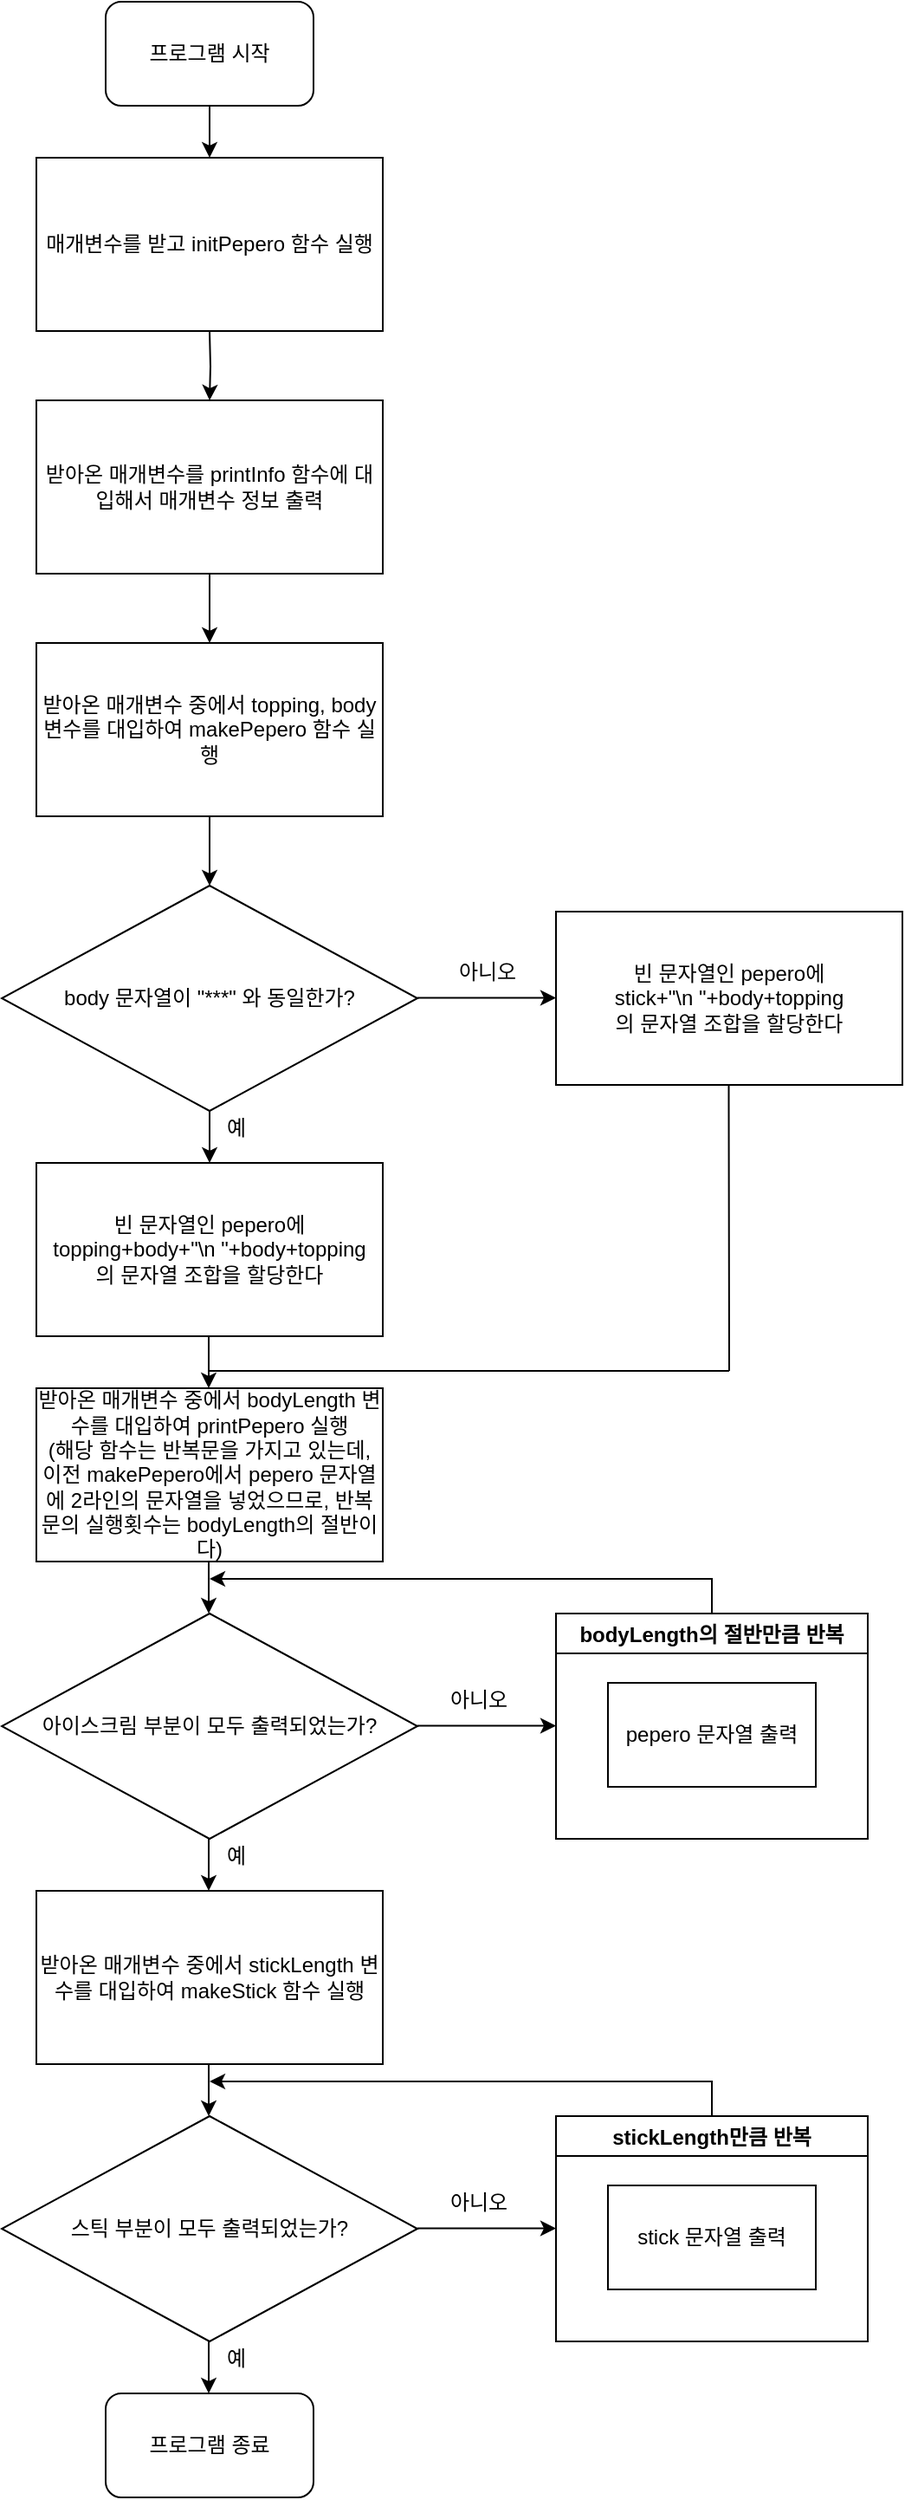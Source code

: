 <mxfile version="16.0.0" type="device"><diagram id="z2yUcg_4t-oVnY8_ul1A" name="Page-1"><mxGraphModel dx="731" dy="1065" grid="1" gridSize="10" guides="1" tooltips="1" connect="1" arrows="1" fold="1" page="1" pageScale="1" pageWidth="1100" pageHeight="1700" math="0" shadow="0"><root><mxCell id="0"/><mxCell id="1" parent="0"/><mxCell id="dXYvSKN5BAJkaay3uk1E-1" value="프로그램 시작" style="rounded=1;whiteSpace=wrap;html=1;" parent="1" vertex="1"><mxGeometry x="300" y="10" width="120" height="60" as="geometry"/></mxCell><mxCell id="dXYvSKN5BAJkaay3uk1E-4" value="" style="endArrow=classic;html=1;rounded=0;exitX=0.5;exitY=1;exitDx=0;exitDy=0;entryX=0.5;entryY=0;entryDx=0;entryDy=0;" parent="1" target="P6IP4-HR-vl_W2g4m9zA-12" edge="1"><mxGeometry width="50" height="50" relative="1" as="geometry"><mxPoint x="360" y="340" as="sourcePoint"/><mxPoint x="360" y="383" as="targetPoint"/></mxGeometry></mxCell><mxCell id="dXYvSKN5BAJkaay3uk1E-11" style="edgeStyle=orthogonalEdgeStyle;rounded=0;orthogonalLoop=1;jettySize=auto;html=1;strokeColor=default;" parent="1" source="dXYvSKN5BAJkaay3uk1E-10" edge="1"><mxGeometry relative="1" as="geometry"><mxPoint x="360" y="680" as="targetPoint"/></mxGeometry></mxCell><mxCell id="dXYvSKN5BAJkaay3uk1E-10" value="body 문자열이 &quot;***&quot; 와 동일한가?" style="rhombus;whiteSpace=wrap;html=1;" parent="1" vertex="1"><mxGeometry x="240" y="520" width="240" height="130" as="geometry"/></mxCell><mxCell id="dXYvSKN5BAJkaay3uk1E-13" value="예" style="text;html=1;align=center;verticalAlign=middle;resizable=0;points=[];autosize=1;strokeColor=none;fillColor=none;" parent="1" vertex="1"><mxGeometry x="360" y="650" width="30" height="20" as="geometry"/></mxCell><mxCell id="dXYvSKN5BAJkaay3uk1E-14" value="" style="endArrow=classic;html=1;rounded=0;strokeColor=default;exitX=1;exitY=0.5;exitDx=0;exitDy=0;" parent="1" edge="1"><mxGeometry width="50" height="50" relative="1" as="geometry"><mxPoint x="480" y="584.75" as="sourcePoint"/><mxPoint x="560" y="584.75" as="targetPoint"/><Array as="points"><mxPoint x="550" y="584.75"/></Array></mxGeometry></mxCell><mxCell id="dXYvSKN5BAJkaay3uk1E-15" value="아니오" style="text;html=1;align=center;verticalAlign=middle;resizable=0;points=[];autosize=1;strokeColor=none;fillColor=none;" parent="1" vertex="1"><mxGeometry x="495" y="560" width="50" height="20" as="geometry"/></mxCell><mxCell id="dXYvSKN5BAJkaay3uk1E-16" value="프로그램 종료" style="rounded=1;whiteSpace=wrap;html=1;" parent="1" vertex="1"><mxGeometry x="300" y="1390" width="120" height="60" as="geometry"/></mxCell><mxCell id="dXYvSKN5BAJkaay3uk1E-22" value="" style="endArrow=none;html=1;rounded=0;strokeColor=default;" parent="1" edge="1"><mxGeometry width="50" height="50" relative="1" as="geometry"><mxPoint x="620" y="170" as="sourcePoint"/><mxPoint x="620" y="170" as="targetPoint"/></mxGeometry></mxCell><mxCell id="P6IP4-HR-vl_W2g4m9zA-1" value="매개변수를 받고 initPepero 함수 실행&lt;br&gt;" style="rounded=0;whiteSpace=wrap;html=1;" vertex="1" parent="1"><mxGeometry x="260" y="100" width="200" height="100" as="geometry"/></mxCell><mxCell id="P6IP4-HR-vl_W2g4m9zA-4" style="edgeStyle=orthogonalEdgeStyle;rounded=0;orthogonalLoop=1;jettySize=auto;html=1;exitX=0.5;exitY=1;exitDx=0;exitDy=0;" edge="1" parent="1"><mxGeometry relative="1" as="geometry"><mxPoint x="360" y="340" as="sourcePoint"/><mxPoint x="360" y="340" as="targetPoint"/></mxGeometry></mxCell><mxCell id="P6IP4-HR-vl_W2g4m9zA-6" value="받아온 매개변수를 printInfo 함수에 대입해서 매개변수 정보 출력" style="rounded=0;whiteSpace=wrap;html=1;" vertex="1" parent="1"><mxGeometry x="260" y="240" width="200" height="100" as="geometry"/></mxCell><mxCell id="P6IP4-HR-vl_W2g4m9zA-8" style="edgeStyle=orthogonalEdgeStyle;rounded=0;orthogonalLoop=1;jettySize=auto;html=1;strokeColor=default;" edge="1" parent="1"><mxGeometry relative="1" as="geometry"><mxPoint x="360" y="100" as="targetPoint"/><mxPoint x="360" y="70" as="sourcePoint"/><Array as="points"><mxPoint x="360" y="80"/><mxPoint x="360" y="80"/></Array></mxGeometry></mxCell><mxCell id="P6IP4-HR-vl_W2g4m9zA-10" style="edgeStyle=orthogonalEdgeStyle;rounded=0;orthogonalLoop=1;jettySize=auto;html=1;strokeColor=default;" edge="1" parent="1"><mxGeometry relative="1" as="geometry"><mxPoint x="360" y="240" as="targetPoint"/><mxPoint x="360" y="200" as="sourcePoint"/><Array as="points"/></mxGeometry></mxCell><mxCell id="P6IP4-HR-vl_W2g4m9zA-12" value="받아온 매개변수 중에서 topping, body 변수를 대입하여 makePepero 함수 실행" style="rounded=0;whiteSpace=wrap;html=1;" vertex="1" parent="1"><mxGeometry x="260" y="380" width="200" height="100" as="geometry"/></mxCell><mxCell id="P6IP4-HR-vl_W2g4m9zA-13" value="" style="endArrow=classic;html=1;rounded=0;exitX=0.5;exitY=1;exitDx=0;exitDy=0;entryX=0.5;entryY=0;entryDx=0;entryDy=0;" edge="1" parent="1"><mxGeometry width="50" height="50" relative="1" as="geometry"><mxPoint x="360" y="480" as="sourcePoint"/><mxPoint x="360" y="520" as="targetPoint"/></mxGeometry></mxCell><mxCell id="P6IP4-HR-vl_W2g4m9zA-14" value="빈 문자열인 pepero에&lt;br&gt;topping+body+&quot;\n &quot;+body+topping&lt;br&gt;의 문자열 조합을 할당한다" style="rounded=0;whiteSpace=wrap;html=1;" vertex="1" parent="1"><mxGeometry x="260" y="680" width="200" height="100" as="geometry"/></mxCell><mxCell id="P6IP4-HR-vl_W2g4m9zA-15" value="빈 문자열인 pepero에&lt;br&gt;stick+&quot;\n &quot;+body+topping&lt;br&gt;의 문자열 조합을 할당한다" style="rounded=0;whiteSpace=wrap;html=1;" vertex="1" parent="1"><mxGeometry x="560" y="535" width="200" height="100" as="geometry"/></mxCell><mxCell id="P6IP4-HR-vl_W2g4m9zA-16" style="endArrow=none;html=1;rounded=0;" edge="1" parent="1"><mxGeometry relative="1" as="geometry"><mxPoint x="660" y="800" as="targetPoint"/><mxPoint x="659.75" y="635" as="sourcePoint"/><Array as="points"><mxPoint x="659.75" y="645"/><mxPoint x="659.75" y="645"/></Array></mxGeometry></mxCell><mxCell id="P6IP4-HR-vl_W2g4m9zA-18" style="edgeStyle=orthogonalEdgeStyle;rounded=0;orthogonalLoop=1;jettySize=auto;html=1;strokeColor=default;" edge="1" parent="1"><mxGeometry relative="1" as="geometry"><mxPoint x="359.5" y="810" as="targetPoint"/><mxPoint x="359.5" y="780" as="sourcePoint"/></mxGeometry></mxCell><mxCell id="P6IP4-HR-vl_W2g4m9zA-21" value="" style="endArrow=none;html=1;rounded=0;" edge="1" parent="1"><mxGeometry width="50" height="50" relative="1" as="geometry"><mxPoint x="360" y="800" as="sourcePoint"/><mxPoint x="660" y="800" as="targetPoint"/></mxGeometry></mxCell><mxCell id="P6IP4-HR-vl_W2g4m9zA-22" value="받아온 매개변수 중에서 bodyLength 변수를 대입하여 printPepero 실행&lt;br&gt;(해당 함수는 반복문을 가지고 있는데, 이전 makePepero에서 pepero 문자열에 2라인의 문자열을 넣었으므로, 반복문의 실행횟수는 bodyLength의 절반이다)" style="rounded=0;whiteSpace=wrap;html=1;" vertex="1" parent="1"><mxGeometry x="260" y="810" width="200" height="100" as="geometry"/></mxCell><mxCell id="P6IP4-HR-vl_W2g4m9zA-23" style="edgeStyle=orthogonalEdgeStyle;rounded=0;orthogonalLoop=1;jettySize=auto;html=1;strokeColor=default;" edge="1" parent="1"><mxGeometry relative="1" as="geometry"><mxPoint x="359.5" y="940" as="targetPoint"/><mxPoint x="359.5" y="910" as="sourcePoint"/></mxGeometry></mxCell><mxCell id="P6IP4-HR-vl_W2g4m9zA-24" value="아이스크림 부분이 모두 출력되었는가?" style="rhombus;whiteSpace=wrap;html=1;" vertex="1" parent="1"><mxGeometry x="240" y="940" width="240" height="130" as="geometry"/></mxCell><mxCell id="P6IP4-HR-vl_W2g4m9zA-25" style="edgeStyle=orthogonalEdgeStyle;rounded=0;orthogonalLoop=1;jettySize=auto;html=1;strokeColor=default;" edge="1" parent="1"><mxGeometry relative="1" as="geometry"><mxPoint x="359.5" y="1100" as="targetPoint"/><mxPoint x="359.5" y="1070" as="sourcePoint"/></mxGeometry></mxCell><mxCell id="P6IP4-HR-vl_W2g4m9zA-26" value="예" style="text;html=1;align=center;verticalAlign=middle;resizable=0;points=[];autosize=1;strokeColor=none;fillColor=none;" vertex="1" parent="1"><mxGeometry x="360" y="1070" width="30" height="20" as="geometry"/></mxCell><mxCell id="P6IP4-HR-vl_W2g4m9zA-27" value="" style="endArrow=classic;html=1;rounded=0;strokeColor=default;exitX=1;exitY=0.5;exitDx=0;exitDy=0;" edge="1" parent="1"><mxGeometry width="50" height="50" relative="1" as="geometry"><mxPoint x="480" y="1004.75" as="sourcePoint"/><mxPoint x="560" y="1004.75" as="targetPoint"/><Array as="points"><mxPoint x="550" y="1004.75"/></Array></mxGeometry></mxCell><mxCell id="P6IP4-HR-vl_W2g4m9zA-28" value="아니오" style="text;html=1;align=center;verticalAlign=middle;resizable=0;points=[];autosize=1;strokeColor=none;fillColor=none;" vertex="1" parent="1"><mxGeometry x="490" y="980" width="50" height="20" as="geometry"/></mxCell><mxCell id="P6IP4-HR-vl_W2g4m9zA-29" value="stickLength만큼 반복" style="swimlane;" vertex="1" parent="1"><mxGeometry x="560" y="1230" width="180" height="130" as="geometry"/></mxCell><mxCell id="P6IP4-HR-vl_W2g4m9zA-30" value="stick 문자열 출력" style="rounded=0;whiteSpace=wrap;html=1;" vertex="1" parent="P6IP4-HR-vl_W2g4m9zA-29"><mxGeometry x="30" y="40" width="120" height="60" as="geometry"/></mxCell><mxCell id="P6IP4-HR-vl_W2g4m9zA-31" value="받아온 매개변수 중에서 stickLength 변수를 대입하여 makeStick 함수 실행" style="rounded=0;whiteSpace=wrap;html=1;" vertex="1" parent="1"><mxGeometry x="260" y="1100" width="200" height="100" as="geometry"/></mxCell><mxCell id="P6IP4-HR-vl_W2g4m9zA-32" style="edgeStyle=orthogonalEdgeStyle;rounded=0;orthogonalLoop=1;jettySize=auto;html=1;strokeColor=default;" edge="1" parent="1"><mxGeometry relative="1" as="geometry"><mxPoint x="359.5" y="1230" as="targetPoint"/><mxPoint x="359.5" y="1200" as="sourcePoint"/></mxGeometry></mxCell><mxCell id="P6IP4-HR-vl_W2g4m9zA-33" value="스틱 부분이 모두 출력되었는가?" style="rhombus;whiteSpace=wrap;html=1;" vertex="1" parent="1"><mxGeometry x="240" y="1230" width="240" height="130" as="geometry"/></mxCell><mxCell id="P6IP4-HR-vl_W2g4m9zA-34" value="예" style="text;html=1;align=center;verticalAlign=middle;resizable=0;points=[];autosize=1;strokeColor=none;fillColor=none;" vertex="1" parent="1"><mxGeometry x="360" y="1360" width="30" height="20" as="geometry"/></mxCell><mxCell id="P6IP4-HR-vl_W2g4m9zA-35" style="edgeStyle=orthogonalEdgeStyle;rounded=0;orthogonalLoop=1;jettySize=auto;html=1;strokeColor=default;" edge="1" parent="1"><mxGeometry relative="1" as="geometry"><mxPoint x="359.5" y="1390" as="targetPoint"/><mxPoint x="359.5" y="1360" as="sourcePoint"/></mxGeometry></mxCell><mxCell id="P6IP4-HR-vl_W2g4m9zA-36" value="" style="endArrow=classic;html=1;rounded=0;strokeColor=default;exitX=1;exitY=0.5;exitDx=0;exitDy=0;" edge="1" parent="1"><mxGeometry width="50" height="50" relative="1" as="geometry"><mxPoint x="480" y="1294.75" as="sourcePoint"/><mxPoint x="560" y="1294.75" as="targetPoint"/><Array as="points"><mxPoint x="550" y="1294.75"/></Array></mxGeometry></mxCell><mxCell id="P6IP4-HR-vl_W2g4m9zA-37" value="아니오" style="text;html=1;align=center;verticalAlign=middle;resizable=0;points=[];autosize=1;strokeColor=none;fillColor=none;" vertex="1" parent="1"><mxGeometry x="490" y="1270" width="50" height="20" as="geometry"/></mxCell><mxCell id="P6IP4-HR-vl_W2g4m9zA-47" value="bodyLength의 절반만큼 반복" style="swimlane;" vertex="1" parent="1"><mxGeometry x="560" y="940" width="180" height="130" as="geometry"/></mxCell><mxCell id="P6IP4-HR-vl_W2g4m9zA-48" value="pepero 문자열 출력" style="rounded=0;whiteSpace=wrap;html=1;" vertex="1" parent="P6IP4-HR-vl_W2g4m9zA-47"><mxGeometry x="30" y="40" width="120" height="60" as="geometry"/></mxCell><mxCell id="P6IP4-HR-vl_W2g4m9zA-49" value="" style="endArrow=classic;html=1;rounded=0;exitX=0.5;exitY=0;exitDx=0;exitDy=0;" edge="1" parent="1" source="P6IP4-HR-vl_W2g4m9zA-47"><mxGeometry width="50" height="50" relative="1" as="geometry"><mxPoint x="620" y="940" as="sourcePoint"/><mxPoint x="360" y="920" as="targetPoint"/><Array as="points"><mxPoint x="650" y="920"/></Array></mxGeometry></mxCell><mxCell id="P6IP4-HR-vl_W2g4m9zA-50" value="" style="endArrow=classic;html=1;rounded=0;exitX=0.5;exitY=0;exitDx=0;exitDy=0;" edge="1" parent="1"><mxGeometry width="50" height="50" relative="1" as="geometry"><mxPoint x="650" y="1230" as="sourcePoint"/><mxPoint x="360" y="1210" as="targetPoint"/><Array as="points"><mxPoint x="650" y="1210"/></Array></mxGeometry></mxCell></root></mxGraphModel></diagram></mxfile>